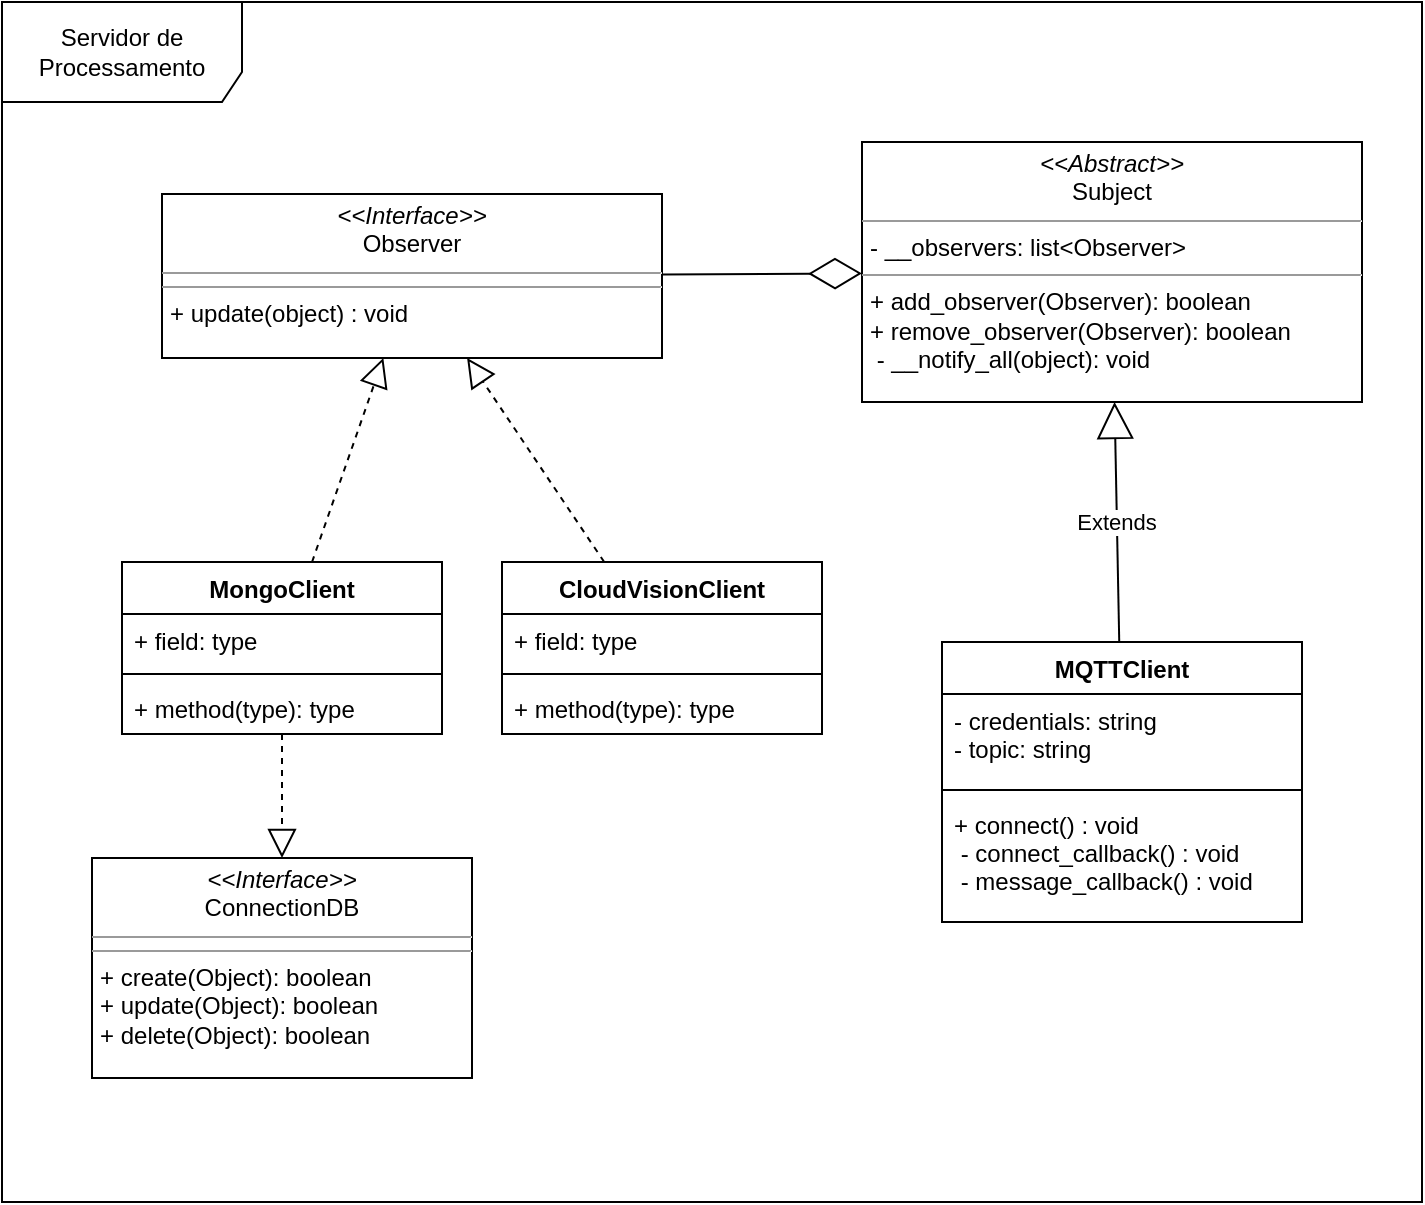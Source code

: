 <mxfile version="14.8.2" type="device"><diagram id="feho3Sd3bYQ9Wj3x8ovh" name="Page-1"><mxGraphModel dx="862" dy="1572" grid="1" gridSize="10" guides="1" tooltips="1" connect="1" arrows="1" fold="1" page="1" pageScale="1" pageWidth="827" pageHeight="1169" math="0" shadow="0"><root><mxCell id="0"/><mxCell id="1" parent="0"/><mxCell id="MiKenjIz3lwZxDKofQNO-1" value="Servidor de Processamento" style="shape=umlFrame;whiteSpace=wrap;html=1;width=120;height=50;" parent="1" vertex="1"><mxGeometry y="-50" width="710" height="600" as="geometry"/></mxCell><mxCell id="x5SQNKbmvRbeTutP6gv5-1" value="MQTTClient" style="swimlane;fontStyle=1;align=center;verticalAlign=top;childLayout=stackLayout;horizontal=1;startSize=26;horizontalStack=0;resizeParent=1;resizeParentMax=0;resizeLast=0;collapsible=1;marginBottom=0;" parent="1" vertex="1"><mxGeometry x="470" y="270" width="180" height="140" as="geometry"/></mxCell><mxCell id="x5SQNKbmvRbeTutP6gv5-2" value="- credentials: string&#xA;- topic: string&#xA;" style="text;strokeColor=none;fillColor=none;align=left;verticalAlign=top;spacingLeft=4;spacingRight=4;overflow=hidden;rotatable=0;points=[[0,0.5],[1,0.5]];portConstraint=eastwest;" parent="x5SQNKbmvRbeTutP6gv5-1" vertex="1"><mxGeometry y="26" width="180" height="44" as="geometry"/></mxCell><mxCell id="x5SQNKbmvRbeTutP6gv5-3" value="" style="line;strokeWidth=1;fillColor=none;align=left;verticalAlign=middle;spacingTop=-1;spacingLeft=3;spacingRight=3;rotatable=0;labelPosition=right;points=[];portConstraint=eastwest;" parent="x5SQNKbmvRbeTutP6gv5-1" vertex="1"><mxGeometry y="70" width="180" height="8" as="geometry"/></mxCell><mxCell id="x5SQNKbmvRbeTutP6gv5-4" value="+ connect() : void&#xA; - connect_callback() : void&#xA; - message_callback() : void      &#xA;" style="text;strokeColor=none;fillColor=none;align=left;verticalAlign=top;spacingLeft=4;spacingRight=4;overflow=hidden;rotatable=0;points=[[0,0.5],[1,0.5]];portConstraint=eastwest;" parent="x5SQNKbmvRbeTutP6gv5-1" vertex="1"><mxGeometry y="78" width="180" height="62" as="geometry"/></mxCell><mxCell id="x5SQNKbmvRbeTutP6gv5-47" value="&lt;p style=&quot;margin: 0px ; margin-top: 4px ; text-align: center&quot;&gt;&lt;i&gt;&amp;lt;&amp;lt;Abstract&amp;gt;&amp;gt;&lt;/i&gt;&lt;br&gt;Subject&lt;/p&gt;&lt;hr size=&quot;1&quot;&gt;&lt;p style=&quot;margin: 0px ; margin-left: 4px&quot;&gt;- __observers: list&amp;lt;Observer&amp;gt;&lt;/p&gt;&lt;hr size=&quot;1&quot;&gt;&lt;p style=&quot;margin: 0px ; margin-left: 4px&quot;&gt;+ add_observer(Observer): boolean&lt;/p&gt;&lt;p style=&quot;margin: 0px ; margin-left: 4px&quot;&gt;+ remove_observer(Observer): boolean&lt;/p&gt;&lt;p style=&quot;margin: 0px ; margin-left: 4px&quot;&gt;&amp;nbsp;- __notify_all(object): void&lt;br&gt;&lt;/p&gt;" style="verticalAlign=top;align=left;overflow=fill;fontSize=12;fontFamily=Helvetica;html=1;" parent="1" vertex="1"><mxGeometry x="430" y="20" width="250" height="130" as="geometry"/></mxCell><mxCell id="UEKAvcQkhPpb3T4OpDPU-2" value="&lt;p style=&quot;margin: 0px ; margin-top: 4px ; text-align: center&quot;&gt;&lt;i&gt;&amp;lt;&amp;lt;Interface&amp;gt;&amp;gt;&lt;/i&gt;&lt;br&gt;Observer&lt;/p&gt;&lt;hr size=&quot;1&quot;&gt;&lt;hr size=&quot;1&quot;&gt;&lt;p style=&quot;margin: 0px ; margin-left: 4px&quot;&gt;+ update(object) : void&lt;br&gt;&lt;/p&gt;" style="verticalAlign=top;align=left;overflow=fill;fontSize=12;fontFamily=Helvetica;html=1;" parent="1" vertex="1"><mxGeometry x="80" y="46" width="250" height="82" as="geometry"/></mxCell><mxCell id="UEKAvcQkhPpb3T4OpDPU-4" value="CloudVisionClient" style="swimlane;fontStyle=1;align=center;verticalAlign=top;childLayout=stackLayout;horizontal=1;startSize=26;horizontalStack=0;resizeParent=1;resizeParentMax=0;resizeLast=0;collapsible=1;marginBottom=0;" parent="1" vertex="1"><mxGeometry x="250" y="230" width="160" height="86" as="geometry"/></mxCell><mxCell id="UEKAvcQkhPpb3T4OpDPU-5" value="+ field: type" style="text;strokeColor=none;fillColor=none;align=left;verticalAlign=top;spacingLeft=4;spacingRight=4;overflow=hidden;rotatable=0;points=[[0,0.5],[1,0.5]];portConstraint=eastwest;" parent="UEKAvcQkhPpb3T4OpDPU-4" vertex="1"><mxGeometry y="26" width="160" height="26" as="geometry"/></mxCell><mxCell id="UEKAvcQkhPpb3T4OpDPU-6" value="" style="line;strokeWidth=1;fillColor=none;align=left;verticalAlign=middle;spacingTop=-1;spacingLeft=3;spacingRight=3;rotatable=0;labelPosition=right;points=[];portConstraint=eastwest;" parent="UEKAvcQkhPpb3T4OpDPU-4" vertex="1"><mxGeometry y="52" width="160" height="8" as="geometry"/></mxCell><mxCell id="UEKAvcQkhPpb3T4OpDPU-7" value="+ method(type): type" style="text;strokeColor=none;fillColor=none;align=left;verticalAlign=top;spacingLeft=4;spacingRight=4;overflow=hidden;rotatable=0;points=[[0,0.5],[1,0.5]];portConstraint=eastwest;" parent="UEKAvcQkhPpb3T4OpDPU-4" vertex="1"><mxGeometry y="60" width="160" height="26" as="geometry"/></mxCell><mxCell id="UEKAvcQkhPpb3T4OpDPU-11" value="" style="endArrow=diamondThin;endFill=0;endSize=24;html=1;" parent="1" source="UEKAvcQkhPpb3T4OpDPU-2" target="x5SQNKbmvRbeTutP6gv5-47" edge="1"><mxGeometry width="160" relative="1" as="geometry"><mxPoint x="330" y="240" as="sourcePoint"/><mxPoint x="490" y="240" as="targetPoint"/></mxGeometry></mxCell><mxCell id="UEKAvcQkhPpb3T4OpDPU-15" value="MongoClient" style="swimlane;fontStyle=1;align=center;verticalAlign=top;childLayout=stackLayout;horizontal=1;startSize=26;horizontalStack=0;resizeParent=1;resizeParentMax=0;resizeLast=0;collapsible=1;marginBottom=0;" parent="1" vertex="1"><mxGeometry x="60" y="230" width="160" height="86" as="geometry"/></mxCell><mxCell id="UEKAvcQkhPpb3T4OpDPU-16" value="+ field: type" style="text;strokeColor=none;fillColor=none;align=left;verticalAlign=top;spacingLeft=4;spacingRight=4;overflow=hidden;rotatable=0;points=[[0,0.5],[1,0.5]];portConstraint=eastwest;" parent="UEKAvcQkhPpb3T4OpDPU-15" vertex="1"><mxGeometry y="26" width="160" height="26" as="geometry"/></mxCell><mxCell id="UEKAvcQkhPpb3T4OpDPU-17" value="" style="line;strokeWidth=1;fillColor=none;align=left;verticalAlign=middle;spacingTop=-1;spacingLeft=3;spacingRight=3;rotatable=0;labelPosition=right;points=[];portConstraint=eastwest;" parent="UEKAvcQkhPpb3T4OpDPU-15" vertex="1"><mxGeometry y="52" width="160" height="8" as="geometry"/></mxCell><mxCell id="UEKAvcQkhPpb3T4OpDPU-18" value="+ method(type): type" style="text;strokeColor=none;fillColor=none;align=left;verticalAlign=top;spacingLeft=4;spacingRight=4;overflow=hidden;rotatable=0;points=[[0,0.5],[1,0.5]];portConstraint=eastwest;" parent="UEKAvcQkhPpb3T4OpDPU-15" vertex="1"><mxGeometry y="60" width="160" height="26" as="geometry"/></mxCell><mxCell id="UEKAvcQkhPpb3T4OpDPU-19" value="" style="endArrow=block;dashed=1;endFill=0;endSize=12;html=1;" parent="1" source="UEKAvcQkhPpb3T4OpDPU-15" target="UEKAvcQkhPpb3T4OpDPU-2" edge="1"><mxGeometry width="160" relative="1" as="geometry"><mxPoint x="330" y="380" as="sourcePoint"/><mxPoint x="110" y="340" as="targetPoint"/></mxGeometry></mxCell><mxCell id="UEKAvcQkhPpb3T4OpDPU-20" value="" style="endArrow=block;dashed=1;endFill=0;endSize=12;html=1;" parent="1" source="UEKAvcQkhPpb3T4OpDPU-4" target="UEKAvcQkhPpb3T4OpDPU-2" edge="1"><mxGeometry width="160" relative="1" as="geometry"><mxPoint x="330" y="380" as="sourcePoint"/><mxPoint x="330" y="310" as="targetPoint"/></mxGeometry></mxCell><mxCell id="UEKAvcQkhPpb3T4OpDPU-21" value="Extends" style="endArrow=block;endSize=16;endFill=0;html=1;" parent="1" source="x5SQNKbmvRbeTutP6gv5-1" target="x5SQNKbmvRbeTutP6gv5-47" edge="1"><mxGeometry width="160" relative="1" as="geometry"><mxPoint x="558.907" y="230" as="sourcePoint"/><mxPoint x="490" y="210" as="targetPoint"/></mxGeometry></mxCell><mxCell id="x2XuVLapYtxWSalevFqg-1" value="&lt;p style=&quot;margin: 0px ; margin-top: 4px ; text-align: center&quot;&gt;&lt;i&gt;&amp;lt;&amp;lt;Interface&amp;gt;&amp;gt;&lt;/i&gt;&lt;br&gt;ConnectionDB&lt;/p&gt;&lt;hr size=&quot;1&quot;&gt;&lt;hr size=&quot;1&quot;&gt;&lt;p style=&quot;margin: 0px ; margin-left: 4px&quot;&gt;+ create(Object): boolean&lt;br&gt;+ update(Object): boolean&lt;/p&gt;&lt;p style=&quot;margin: 0px ; margin-left: 4px&quot;&gt;+ delete(Object): boolean&lt;br&gt;&lt;/p&gt;" style="verticalAlign=top;align=left;overflow=fill;fontSize=12;fontFamily=Helvetica;html=1;" parent="1" vertex="1"><mxGeometry x="45" y="378" width="190" height="110" as="geometry"/></mxCell><mxCell id="x2XuVLapYtxWSalevFqg-2" value="" style="endArrow=block;dashed=1;endFill=0;endSize=12;html=1;" parent="1" source="UEKAvcQkhPpb3T4OpDPU-15" target="x2XuVLapYtxWSalevFqg-1" edge="1"><mxGeometry width="160" relative="1" as="geometry"><mxPoint x="330" y="250" as="sourcePoint"/><mxPoint x="490" y="250" as="targetPoint"/></mxGeometry></mxCell></root></mxGraphModel></diagram></mxfile>